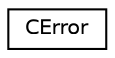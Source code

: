digraph "Graphical Class Hierarchy"
{
  edge [fontname="Helvetica",fontsize="10",labelfontname="Helvetica",labelfontsize="10"];
  node [fontname="Helvetica",fontsize="10",shape=record];
  rankdir="LR";
  Node1 [label="CError",height=0.2,width=0.4,color="black", fillcolor="white", style="filled",URL="$class_c_error.html"];
}
